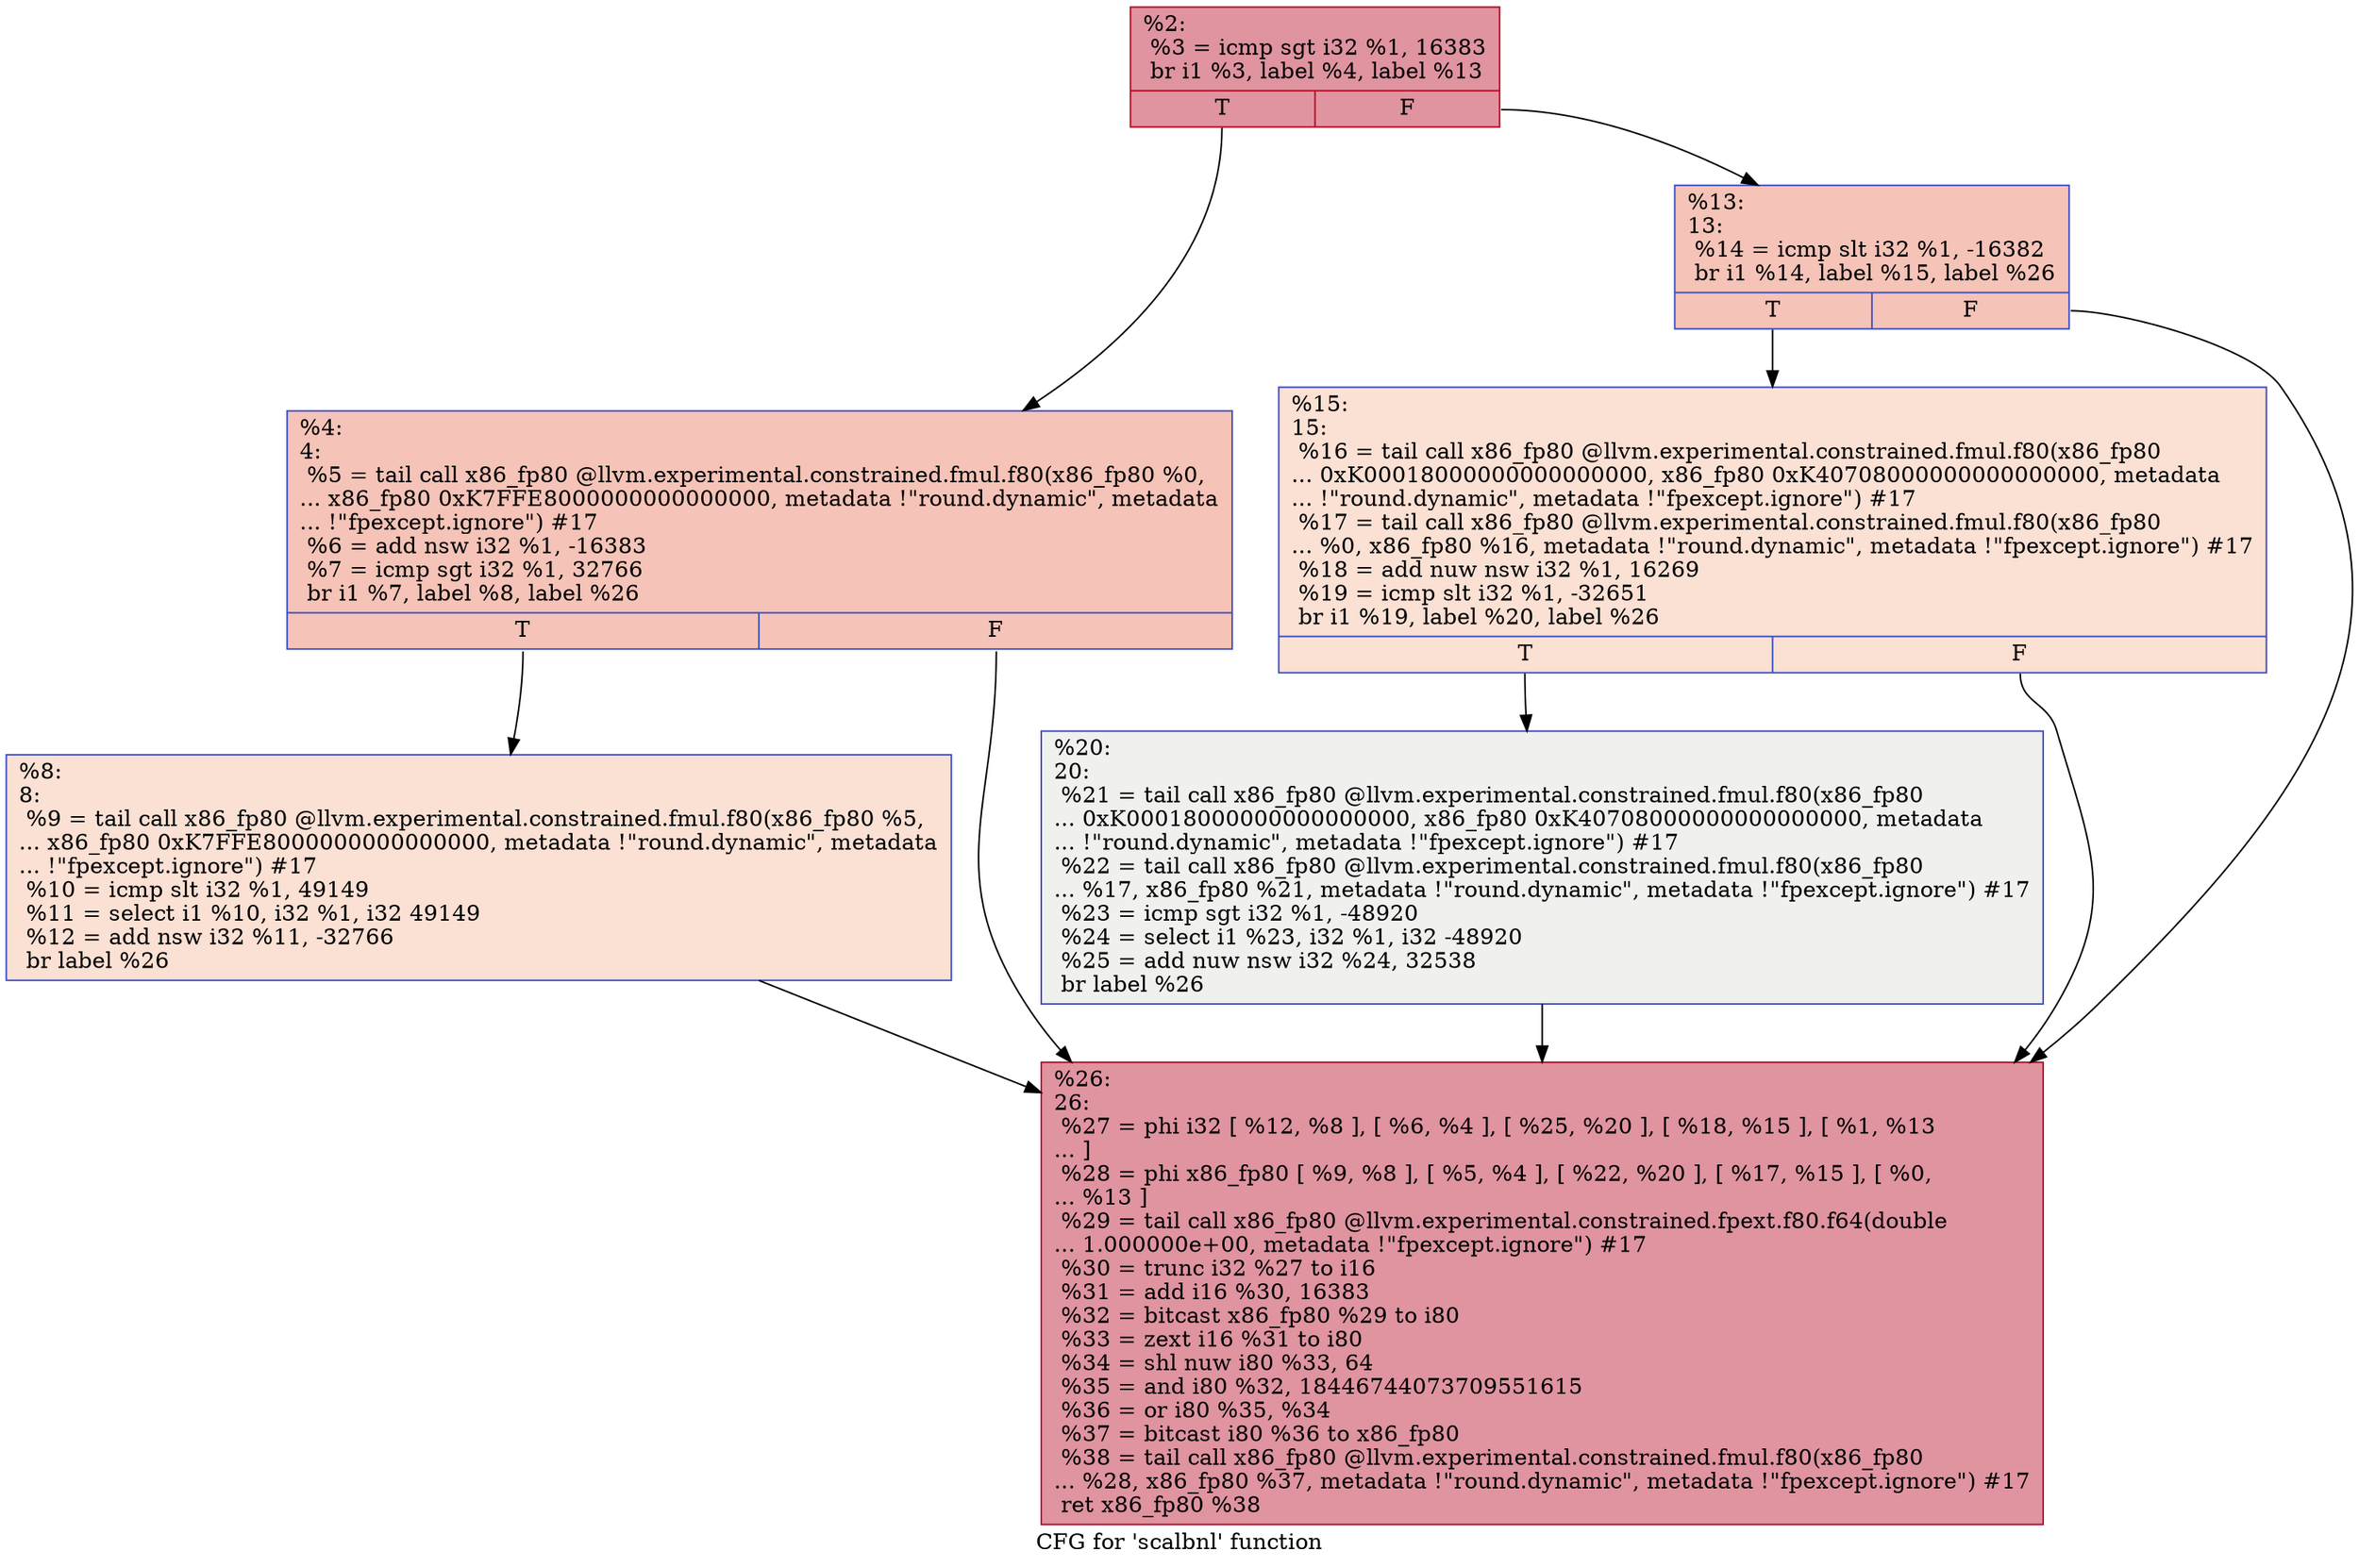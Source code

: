 digraph "CFG for 'scalbnl' function" {
	label="CFG for 'scalbnl' function";

	Node0x131b020 [shape=record,color="#b70d28ff", style=filled, fillcolor="#b70d2870",label="{%2:\l  %3 = icmp sgt i32 %1, 16383\l  br i1 %3, label %4, label %13\l|{<s0>T|<s1>F}}"];
	Node0x131b020:s0 -> Node0x131b070;
	Node0x131b020:s1 -> Node0x131b110;
	Node0x131b070 [shape=record,color="#3d50c3ff", style=filled, fillcolor="#e8765c70",label="{%4:\l4:                                                \l  %5 = tail call x86_fp80 @llvm.experimental.constrained.fmul.f80(x86_fp80 %0,\l... x86_fp80 0xK7FFE8000000000000000, metadata !\"round.dynamic\", metadata\l... !\"fpexcept.ignore\") #17\l  %6 = add nsw i32 %1, -16383\l  %7 = icmp sgt i32 %1, 32766\l  br i1 %7, label %8, label %26\l|{<s0>T|<s1>F}}"];
	Node0x131b070:s0 -> Node0x131b0c0;
	Node0x131b070:s1 -> Node0x131b200;
	Node0x131b0c0 [shape=record,color="#3d50c3ff", style=filled, fillcolor="#f7b99e70",label="{%8:\l8:                                                \l  %9 = tail call x86_fp80 @llvm.experimental.constrained.fmul.f80(x86_fp80 %5,\l... x86_fp80 0xK7FFE8000000000000000, metadata !\"round.dynamic\", metadata\l... !\"fpexcept.ignore\") #17\l  %10 = icmp slt i32 %1, 49149\l  %11 = select i1 %10, i32 %1, i32 49149\l  %12 = add nsw i32 %11, -32766\l  br label %26\l}"];
	Node0x131b0c0 -> Node0x131b200;
	Node0x131b110 [shape=record,color="#3d50c3ff", style=filled, fillcolor="#e8765c70",label="{%13:\l13:                                               \l  %14 = icmp slt i32 %1, -16382\l  br i1 %14, label %15, label %26\l|{<s0>T|<s1>F}}"];
	Node0x131b110:s0 -> Node0x131b160;
	Node0x131b110:s1 -> Node0x131b200;
	Node0x131b160 [shape=record,color="#3d50c3ff", style=filled, fillcolor="#f7b99e70",label="{%15:\l15:                                               \l  %16 = tail call x86_fp80 @llvm.experimental.constrained.fmul.f80(x86_fp80\l... 0xK00018000000000000000, x86_fp80 0xK40708000000000000000, metadata\l... !\"round.dynamic\", metadata !\"fpexcept.ignore\") #17\l  %17 = tail call x86_fp80 @llvm.experimental.constrained.fmul.f80(x86_fp80\l... %0, x86_fp80 %16, metadata !\"round.dynamic\", metadata !\"fpexcept.ignore\") #17\l  %18 = add nuw nsw i32 %1, 16269\l  %19 = icmp slt i32 %1, -32651\l  br i1 %19, label %20, label %26\l|{<s0>T|<s1>F}}"];
	Node0x131b160:s0 -> Node0x131b1b0;
	Node0x131b160:s1 -> Node0x131b200;
	Node0x131b1b0 [shape=record,color="#3d50c3ff", style=filled, fillcolor="#dedcdb70",label="{%20:\l20:                                               \l  %21 = tail call x86_fp80 @llvm.experimental.constrained.fmul.f80(x86_fp80\l... 0xK00018000000000000000, x86_fp80 0xK40708000000000000000, metadata\l... !\"round.dynamic\", metadata !\"fpexcept.ignore\") #17\l  %22 = tail call x86_fp80 @llvm.experimental.constrained.fmul.f80(x86_fp80\l... %17, x86_fp80 %21, metadata !\"round.dynamic\", metadata !\"fpexcept.ignore\") #17\l  %23 = icmp sgt i32 %1, -48920\l  %24 = select i1 %23, i32 %1, i32 -48920\l  %25 = add nuw nsw i32 %24, 32538\l  br label %26\l}"];
	Node0x131b1b0 -> Node0x131b200;
	Node0x131b200 [shape=record,color="#b70d28ff", style=filled, fillcolor="#b70d2870",label="{%26:\l26:                                               \l  %27 = phi i32 [ %12, %8 ], [ %6, %4 ], [ %25, %20 ], [ %18, %15 ], [ %1, %13\l... ]\l  %28 = phi x86_fp80 [ %9, %8 ], [ %5, %4 ], [ %22, %20 ], [ %17, %15 ], [ %0,\l... %13 ]\l  %29 = tail call x86_fp80 @llvm.experimental.constrained.fpext.f80.f64(double\l... 1.000000e+00, metadata !\"fpexcept.ignore\") #17\l  %30 = trunc i32 %27 to i16\l  %31 = add i16 %30, 16383\l  %32 = bitcast x86_fp80 %29 to i80\l  %33 = zext i16 %31 to i80\l  %34 = shl nuw i80 %33, 64\l  %35 = and i80 %32, 18446744073709551615\l  %36 = or i80 %35, %34\l  %37 = bitcast i80 %36 to x86_fp80\l  %38 = tail call x86_fp80 @llvm.experimental.constrained.fmul.f80(x86_fp80\l... %28, x86_fp80 %37, metadata !\"round.dynamic\", metadata !\"fpexcept.ignore\") #17\l  ret x86_fp80 %38\l}"];
}
